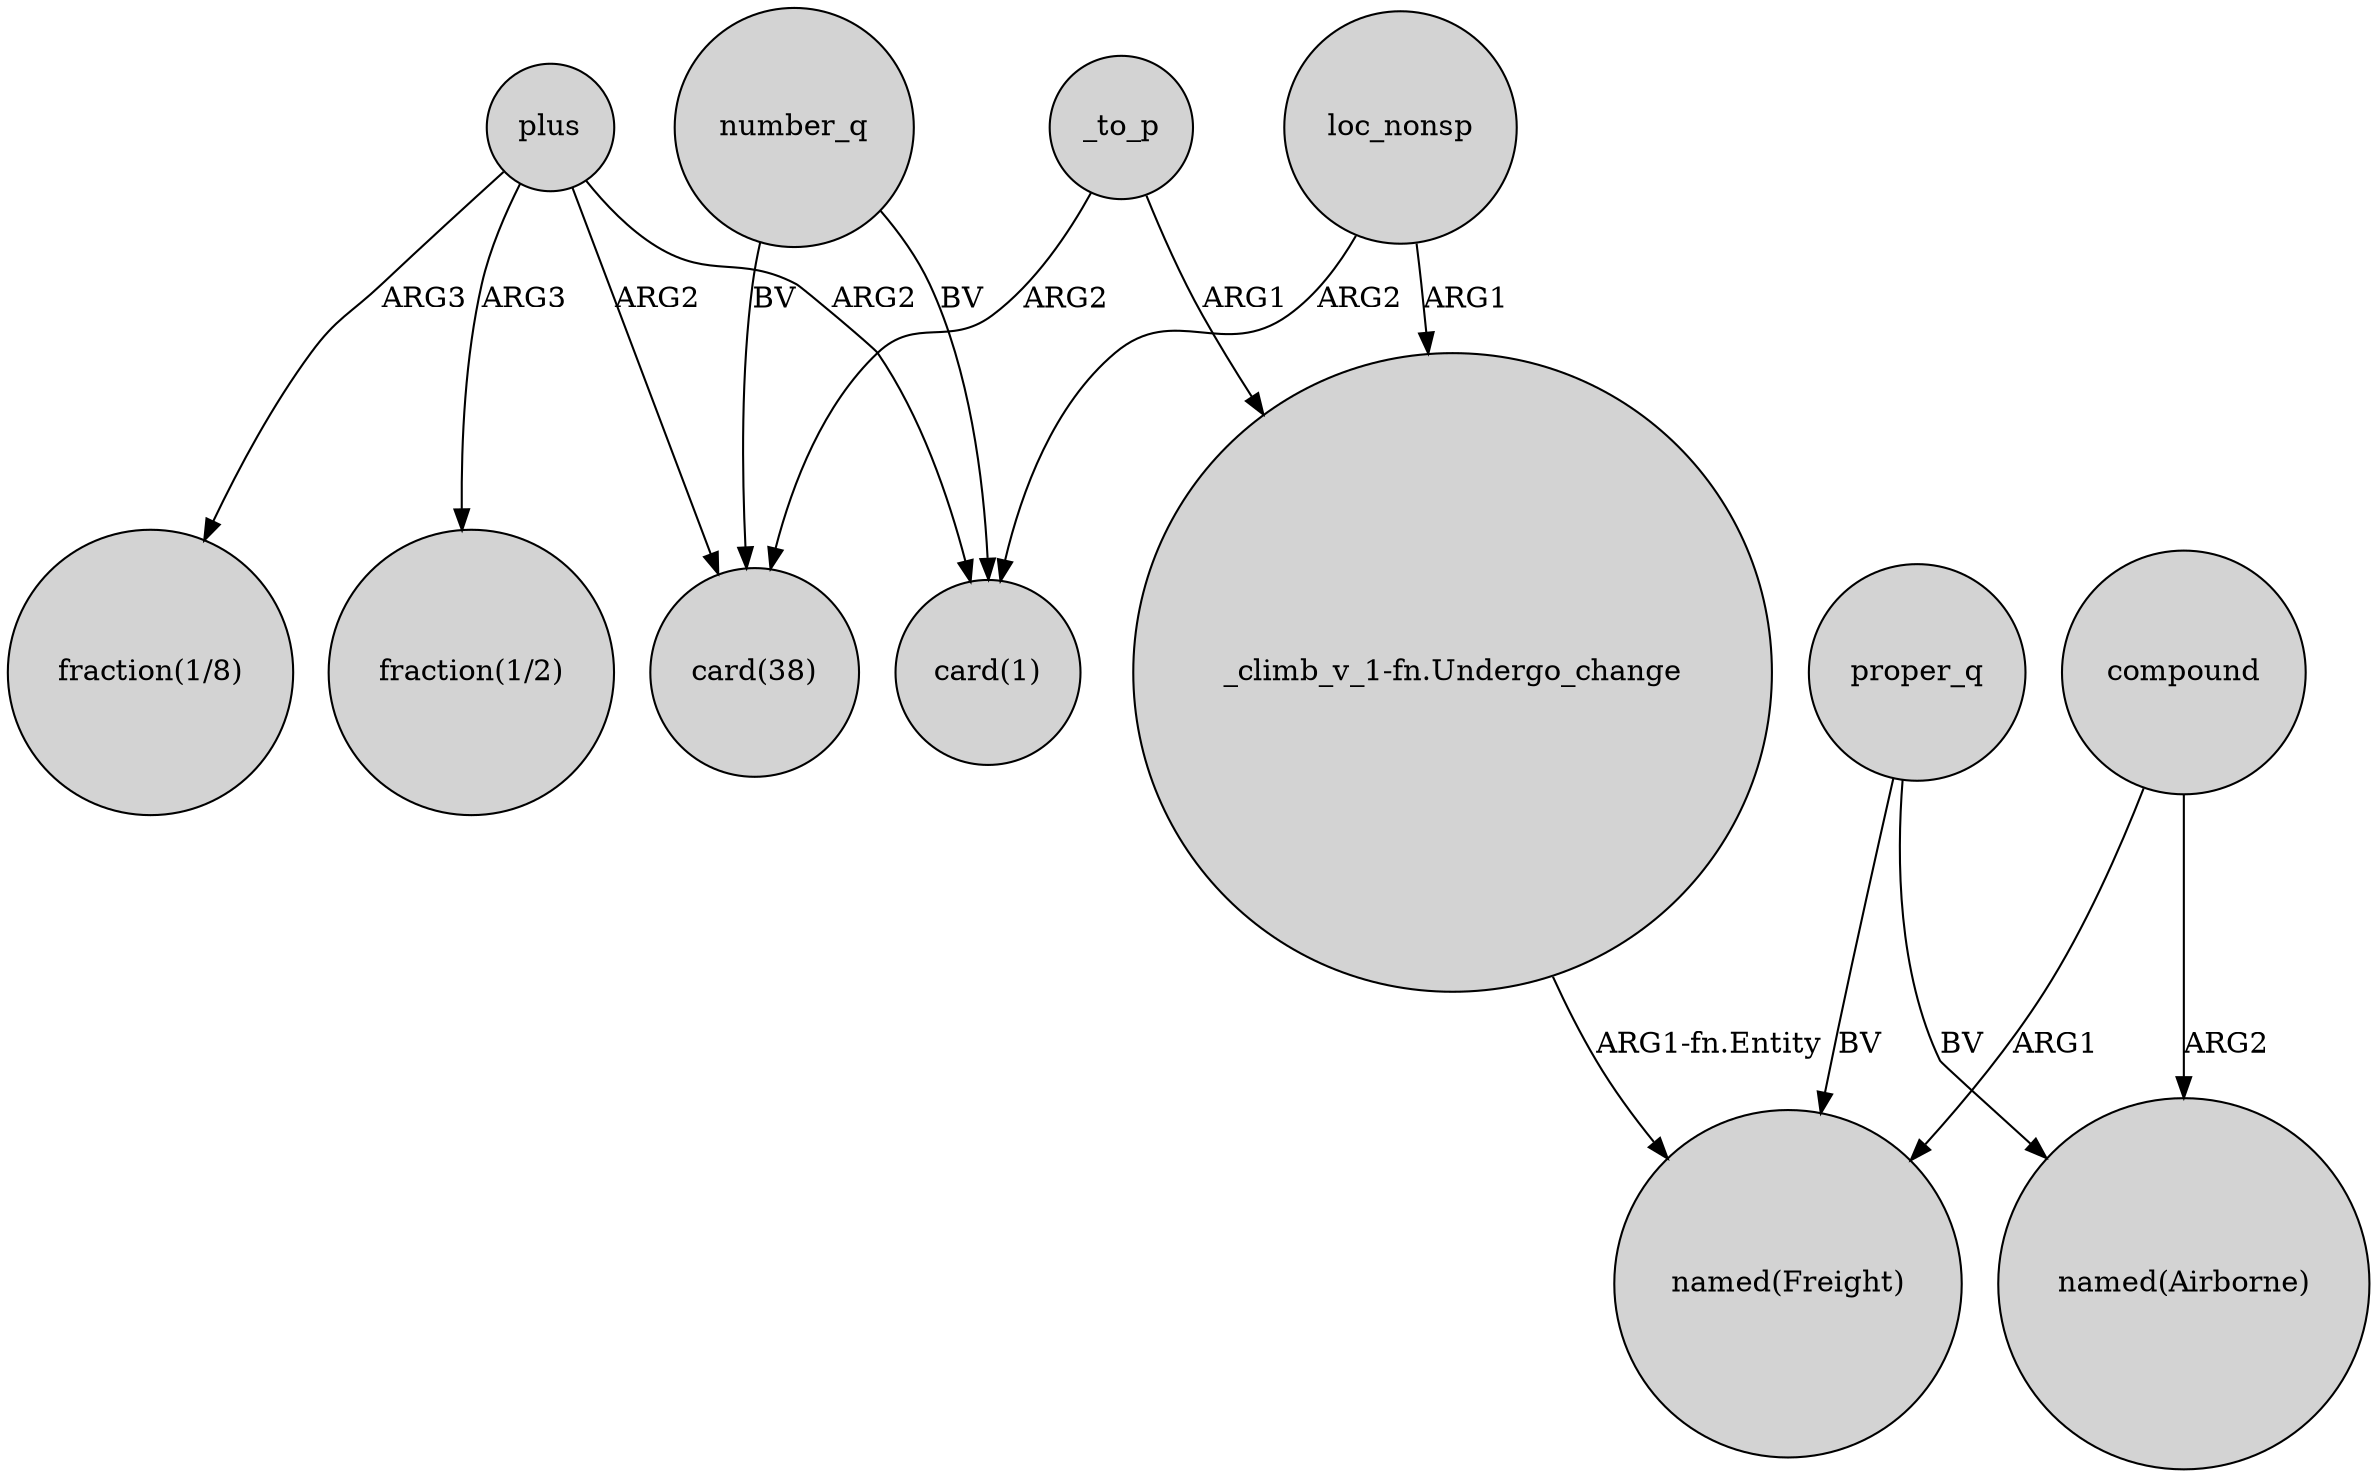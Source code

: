 digraph {
	node [shape=circle style=filled]
	plus -> "card(38)" [label=ARG2]
	plus -> "fraction(1/8)" [label=ARG3]
	number_q -> "card(38)" [label=BV]
	compound -> "named(Freight)" [label=ARG1]
	_to_p -> "card(38)" [label=ARG2]
	loc_nonsp -> "card(1)" [label=ARG2]
	number_q -> "card(1)" [label=BV]
	plus -> "card(1)" [label=ARG2]
	compound -> "named(Airborne)" [label=ARG2]
	_to_p -> "_climb_v_1-fn.Undergo_change" [label=ARG1]
	loc_nonsp -> "_climb_v_1-fn.Undergo_change" [label=ARG1]
	proper_q -> "named(Freight)" [label=BV]
	plus -> "fraction(1/2)" [label=ARG3]
	"_climb_v_1-fn.Undergo_change" -> "named(Freight)" [label="ARG1-fn.Entity"]
	proper_q -> "named(Airborne)" [label=BV]
}
